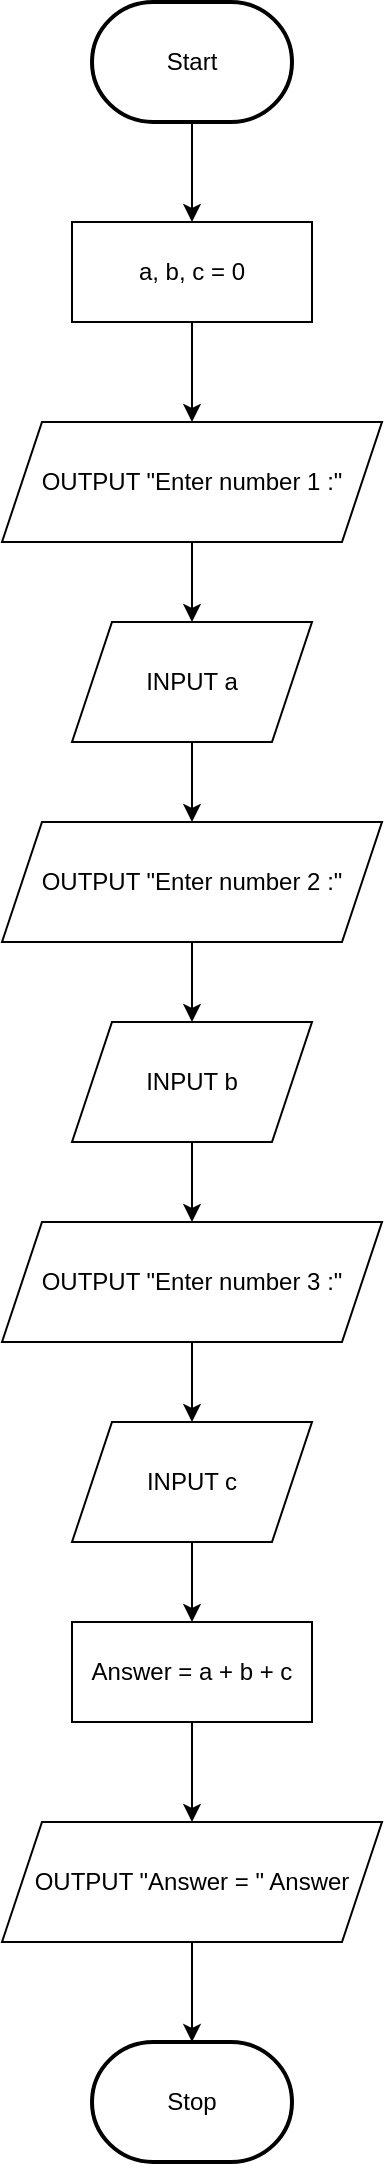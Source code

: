 <mxfile version="21.1.2" type="device">
  <diagram name="Page-1" id="wJIKPLTFQOaJQyBs_2nF">
    <mxGraphModel dx="1485" dy="696" grid="1" gridSize="10" guides="1" tooltips="1" connect="1" arrows="1" fold="1" page="1" pageScale="1" pageWidth="1700" pageHeight="1100" math="0" shadow="0">
      <root>
        <mxCell id="0" />
        <mxCell id="1" parent="0" />
        <mxCell id="loek9d_LHtl4OZIl1yKU-4" style="edgeStyle=orthogonalEdgeStyle;rounded=0;orthogonalLoop=1;jettySize=auto;html=1;" edge="1" parent="1" source="loek9d_LHtl4OZIl1yKU-1" target="loek9d_LHtl4OZIl1yKU-3">
          <mxGeometry relative="1" as="geometry" />
        </mxCell>
        <mxCell id="loek9d_LHtl4OZIl1yKU-1" value="Start" style="strokeWidth=2;html=1;shape=mxgraph.flowchart.terminator;whiteSpace=wrap;" vertex="1" parent="1">
          <mxGeometry x="240" y="60" width="100" height="60" as="geometry" />
        </mxCell>
        <mxCell id="loek9d_LHtl4OZIl1yKU-2" value="Stop" style="strokeWidth=2;html=1;shape=mxgraph.flowchart.terminator;whiteSpace=wrap;" vertex="1" parent="1">
          <mxGeometry x="240" y="1080" width="100" height="60" as="geometry" />
        </mxCell>
        <mxCell id="loek9d_LHtl4OZIl1yKU-11" style="edgeStyle=orthogonalEdgeStyle;rounded=0;orthogonalLoop=1;jettySize=auto;html=1;" edge="1" parent="1" source="loek9d_LHtl4OZIl1yKU-3" target="loek9d_LHtl4OZIl1yKU-5">
          <mxGeometry relative="1" as="geometry" />
        </mxCell>
        <mxCell id="loek9d_LHtl4OZIl1yKU-3" value="a, b, c = 0" style="rounded=0;whiteSpace=wrap;html=1;" vertex="1" parent="1">
          <mxGeometry x="230" y="170" width="120" height="50" as="geometry" />
        </mxCell>
        <mxCell id="loek9d_LHtl4OZIl1yKU-12" style="edgeStyle=orthogonalEdgeStyle;rounded=0;orthogonalLoop=1;jettySize=auto;html=1;entryX=0.5;entryY=0;entryDx=0;entryDy=0;" edge="1" parent="1" source="loek9d_LHtl4OZIl1yKU-5" target="loek9d_LHtl4OZIl1yKU-6">
          <mxGeometry relative="1" as="geometry" />
        </mxCell>
        <mxCell id="loek9d_LHtl4OZIl1yKU-5" value="OUTPUT &quot;Enter number 1 :&quot;" style="shape=parallelogram;perimeter=parallelogramPerimeter;whiteSpace=wrap;html=1;fixedSize=1;" vertex="1" parent="1">
          <mxGeometry x="195" y="270" width="190" height="60" as="geometry" />
        </mxCell>
        <mxCell id="loek9d_LHtl4OZIl1yKU-13" style="edgeStyle=orthogonalEdgeStyle;rounded=0;orthogonalLoop=1;jettySize=auto;html=1;entryX=0.5;entryY=0;entryDx=0;entryDy=0;" edge="1" parent="1" source="loek9d_LHtl4OZIl1yKU-6" target="loek9d_LHtl4OZIl1yKU-7">
          <mxGeometry relative="1" as="geometry" />
        </mxCell>
        <mxCell id="loek9d_LHtl4OZIl1yKU-6" value="INPUT a" style="shape=parallelogram;perimeter=parallelogramPerimeter;whiteSpace=wrap;html=1;fixedSize=1;" vertex="1" parent="1">
          <mxGeometry x="230" y="370" width="120" height="60" as="geometry" />
        </mxCell>
        <mxCell id="loek9d_LHtl4OZIl1yKU-14" style="edgeStyle=orthogonalEdgeStyle;rounded=0;orthogonalLoop=1;jettySize=auto;html=1;entryX=0.5;entryY=0;entryDx=0;entryDy=0;" edge="1" parent="1" source="loek9d_LHtl4OZIl1yKU-7" target="loek9d_LHtl4OZIl1yKU-8">
          <mxGeometry relative="1" as="geometry" />
        </mxCell>
        <mxCell id="loek9d_LHtl4OZIl1yKU-7" value="OUTPUT &quot;Enter number 2 :&quot;" style="shape=parallelogram;perimeter=parallelogramPerimeter;whiteSpace=wrap;html=1;fixedSize=1;" vertex="1" parent="1">
          <mxGeometry x="195" y="470" width="190" height="60" as="geometry" />
        </mxCell>
        <mxCell id="loek9d_LHtl4OZIl1yKU-15" style="edgeStyle=orthogonalEdgeStyle;rounded=0;orthogonalLoop=1;jettySize=auto;html=1;entryX=0.5;entryY=0;entryDx=0;entryDy=0;" edge="1" parent="1" source="loek9d_LHtl4OZIl1yKU-8" target="loek9d_LHtl4OZIl1yKU-9">
          <mxGeometry relative="1" as="geometry" />
        </mxCell>
        <mxCell id="loek9d_LHtl4OZIl1yKU-8" value="INPUT b" style="shape=parallelogram;perimeter=parallelogramPerimeter;whiteSpace=wrap;html=1;fixedSize=1;" vertex="1" parent="1">
          <mxGeometry x="230" y="570" width="120" height="60" as="geometry" />
        </mxCell>
        <mxCell id="loek9d_LHtl4OZIl1yKU-16" style="edgeStyle=orthogonalEdgeStyle;rounded=0;orthogonalLoop=1;jettySize=auto;html=1;entryX=0.5;entryY=0;entryDx=0;entryDy=0;" edge="1" parent="1" source="loek9d_LHtl4OZIl1yKU-9" target="loek9d_LHtl4OZIl1yKU-10">
          <mxGeometry relative="1" as="geometry" />
        </mxCell>
        <mxCell id="loek9d_LHtl4OZIl1yKU-9" value="OUTPUT &quot;Enter number 3 :&quot;" style="shape=parallelogram;perimeter=parallelogramPerimeter;whiteSpace=wrap;html=1;fixedSize=1;" vertex="1" parent="1">
          <mxGeometry x="195" y="670" width="190" height="60" as="geometry" />
        </mxCell>
        <mxCell id="loek9d_LHtl4OZIl1yKU-18" style="edgeStyle=orthogonalEdgeStyle;rounded=0;orthogonalLoop=1;jettySize=auto;html=1;entryX=0.5;entryY=0;entryDx=0;entryDy=0;" edge="1" parent="1" source="loek9d_LHtl4OZIl1yKU-10" target="loek9d_LHtl4OZIl1yKU-17">
          <mxGeometry relative="1" as="geometry" />
        </mxCell>
        <mxCell id="loek9d_LHtl4OZIl1yKU-10" value="INPUT c" style="shape=parallelogram;perimeter=parallelogramPerimeter;whiteSpace=wrap;html=1;fixedSize=1;" vertex="1" parent="1">
          <mxGeometry x="230" y="770" width="120" height="60" as="geometry" />
        </mxCell>
        <mxCell id="loek9d_LHtl4OZIl1yKU-20" style="edgeStyle=orthogonalEdgeStyle;rounded=0;orthogonalLoop=1;jettySize=auto;html=1;entryX=0.5;entryY=0;entryDx=0;entryDy=0;" edge="1" parent="1" source="loek9d_LHtl4OZIl1yKU-17" target="loek9d_LHtl4OZIl1yKU-19">
          <mxGeometry relative="1" as="geometry" />
        </mxCell>
        <mxCell id="loek9d_LHtl4OZIl1yKU-17" value="Answer = a + b + c" style="rounded=0;whiteSpace=wrap;html=1;" vertex="1" parent="1">
          <mxGeometry x="230" y="870" width="120" height="50" as="geometry" />
        </mxCell>
        <mxCell id="loek9d_LHtl4OZIl1yKU-21" style="edgeStyle=orthogonalEdgeStyle;rounded=0;orthogonalLoop=1;jettySize=auto;html=1;entryX=0.5;entryY=0;entryDx=0;entryDy=0;entryPerimeter=0;" edge="1" parent="1" source="loek9d_LHtl4OZIl1yKU-19" target="loek9d_LHtl4OZIl1yKU-2">
          <mxGeometry relative="1" as="geometry" />
        </mxCell>
        <mxCell id="loek9d_LHtl4OZIl1yKU-19" value="OUTPUT &quot;Answer = &quot; Answer" style="shape=parallelogram;perimeter=parallelogramPerimeter;whiteSpace=wrap;html=1;fixedSize=1;" vertex="1" parent="1">
          <mxGeometry x="195" y="970" width="190" height="60" as="geometry" />
        </mxCell>
      </root>
    </mxGraphModel>
  </diagram>
</mxfile>

